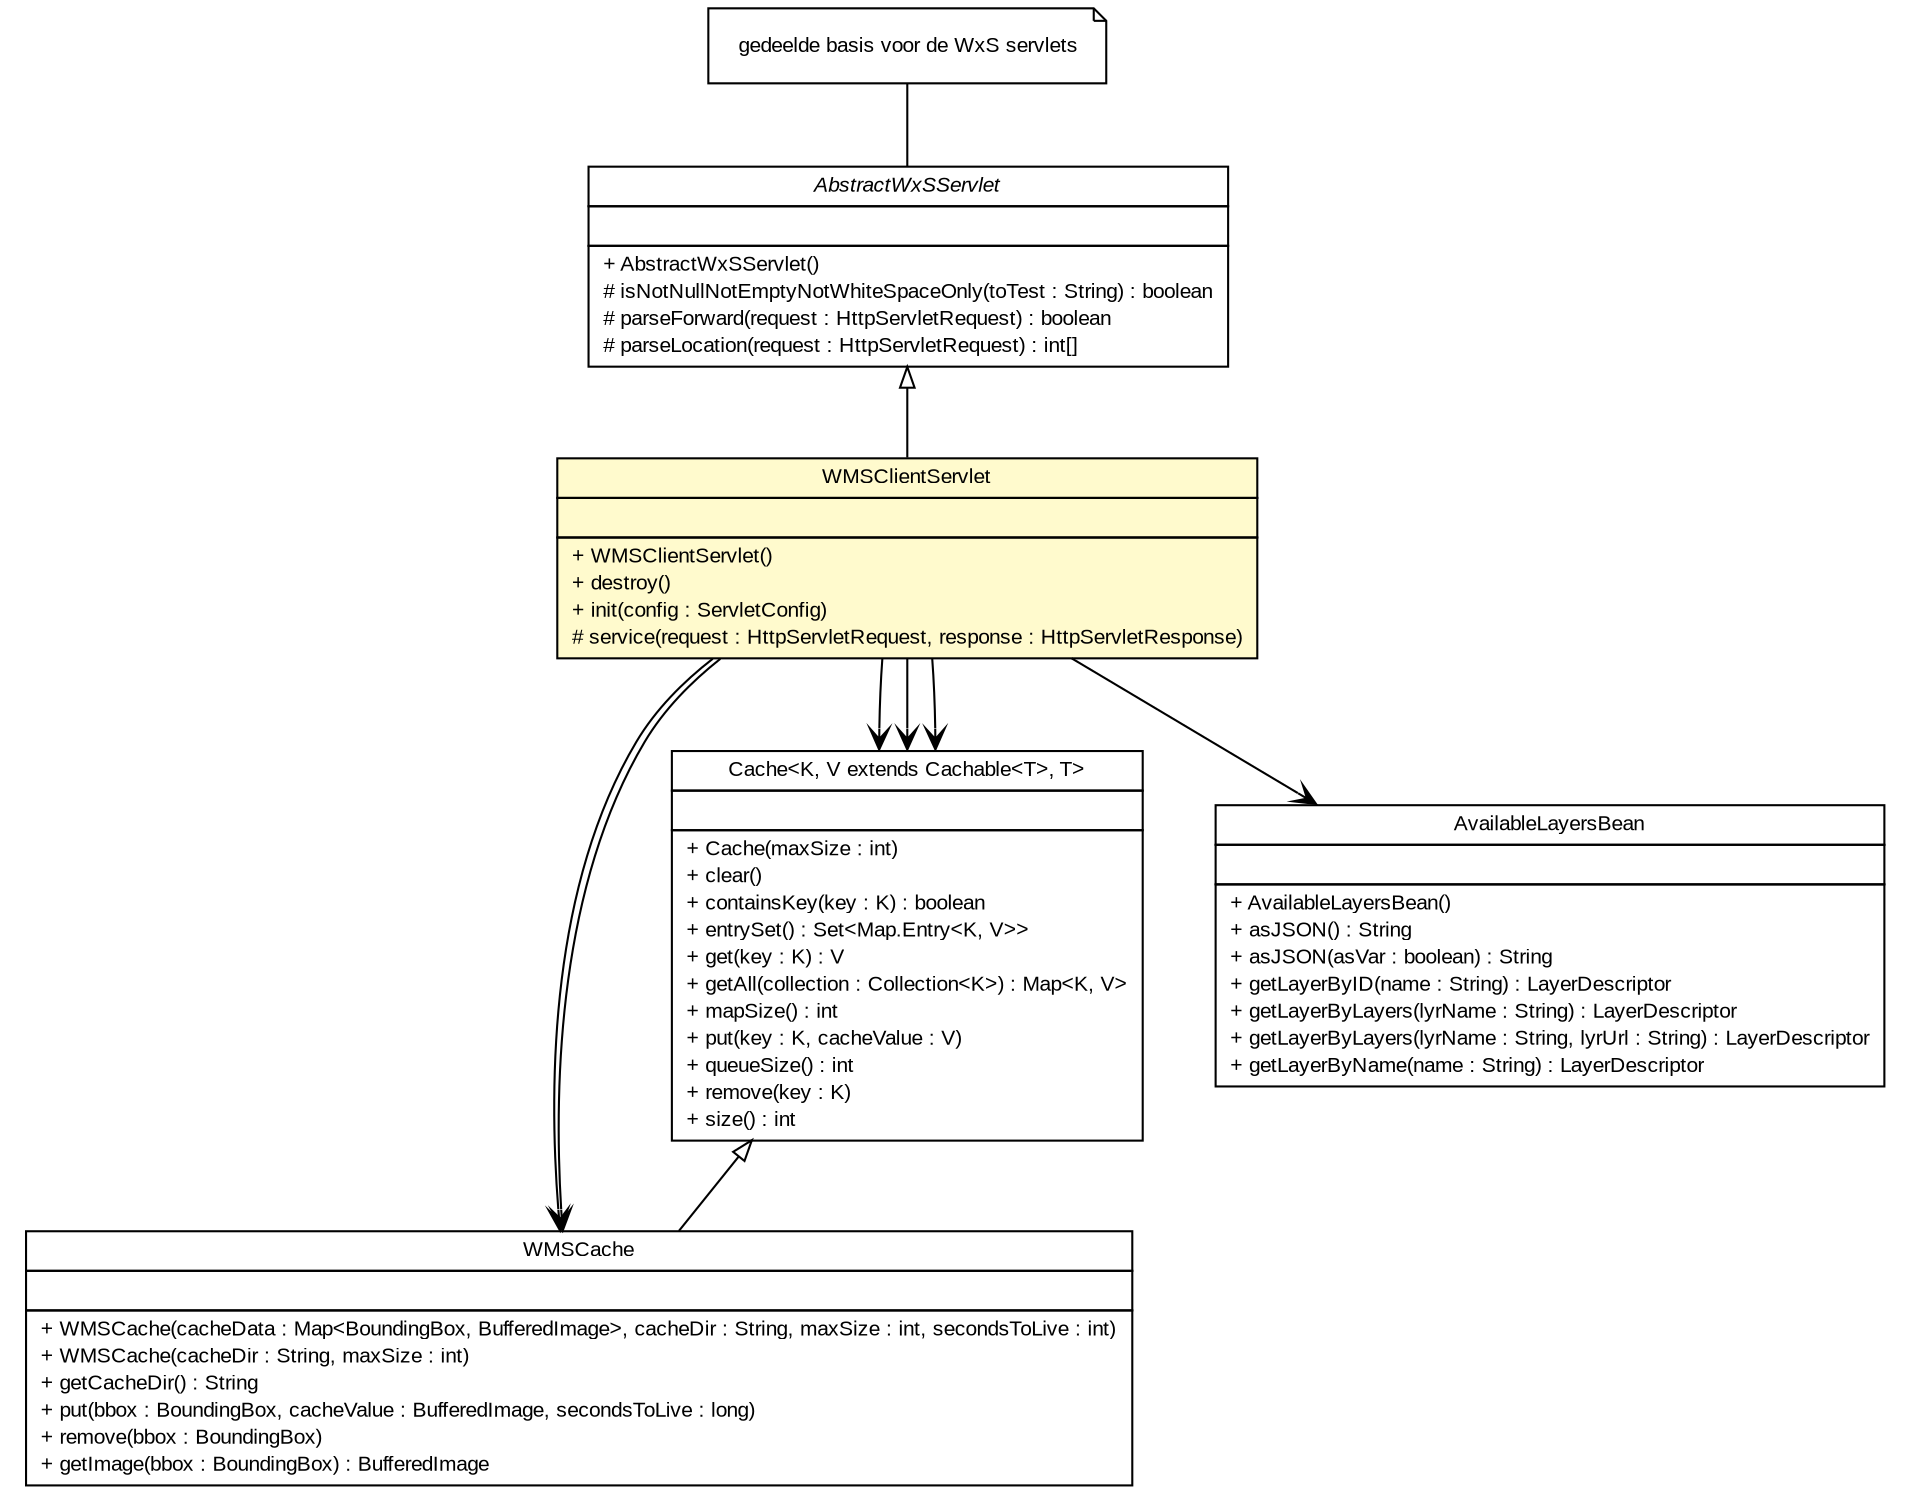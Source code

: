#!/usr/local/bin/dot
#
# Class diagram 
# Generated by UMLGraph version R5_6 (http://www.umlgraph.org/)
#

digraph G {
	edge [fontname="arial",fontsize=10,labelfontname="arial",labelfontsize=10];
	node [fontname="arial",fontsize=10,shape=plaintext];
	nodesep=0.25;
	ranksep=0.5;
	// nl.mineleni.cbsviewer.servlet.AbstractWxSServlet
	c2704 [label=<<table title="nl.mineleni.cbsviewer.servlet.AbstractWxSServlet" border="0" cellborder="1" cellspacing="0" cellpadding="2" port="p" href="../AbstractWxSServlet.html">
		<tr><td><table border="0" cellspacing="0" cellpadding="1">
<tr><td align="center" balign="center"><font face="arial italic"> AbstractWxSServlet </font></td></tr>
		</table></td></tr>
		<tr><td><table border="0" cellspacing="0" cellpadding="1">
<tr><td align="left" balign="left">  </td></tr>
		</table></td></tr>
		<tr><td><table border="0" cellspacing="0" cellpadding="1">
<tr><td align="left" balign="left"> + AbstractWxSServlet() </td></tr>
<tr><td align="left" balign="left"> # isNotNullNotEmptyNotWhiteSpaceOnly(toTest : String) : boolean </td></tr>
<tr><td align="left" balign="left"> # parseForward(request : HttpServletRequest) : boolean </td></tr>
<tr><td align="left" balign="left"> # parseLocation(request : HttpServletRequest) : int[] </td></tr>
		</table></td></tr>
		</table>>, URL="../AbstractWxSServlet.html", fontname="arial", fontcolor="black", fontsize=10.0];
	// Note annotation
	n0cc2704 [label=<<table title="nl.mineleni.cbsviewer.servlet.AbstractWxSServlet" border="0" cellborder="0" cellspacing="0" cellpadding="2" port="p" href="../AbstractWxSServlet.html">
		<tr><td><table border="0" cellspacing="0" cellpadding="1">
<tr><td align="left" balign="left"> gedeelde basis voor de WxS servlets </td></tr>
		</table></td></tr>
		</table>>, fontname="arial", fontcolor="black", fontsize=10.0, shape=note];
	n0cc2704 -> c2704:p[arrowhead=none];
	// nl.mineleni.cbsviewer.servlet.wms.WMSClientServlet
	c2710 [label=<<table title="nl.mineleni.cbsviewer.servlet.wms.WMSClientServlet" border="0" cellborder="1" cellspacing="0" cellpadding="2" port="p" bgcolor="lemonChiffon" href="./WMSClientServlet.html">
		<tr><td><table border="0" cellspacing="0" cellpadding="1">
<tr><td align="center" balign="center"> WMSClientServlet </td></tr>
		</table></td></tr>
		<tr><td><table border="0" cellspacing="0" cellpadding="1">
<tr><td align="left" balign="left">  </td></tr>
		</table></td></tr>
		<tr><td><table border="0" cellspacing="0" cellpadding="1">
<tr><td align="left" balign="left"> + WMSClientServlet() </td></tr>
<tr><td align="left" balign="left"> + destroy() </td></tr>
<tr><td align="left" balign="left"> + init(config : ServletConfig) </td></tr>
<tr><td align="left" balign="left"> # service(request : HttpServletRequest, response : HttpServletResponse) </td></tr>
		</table></td></tr>
		</table>>, URL="./WMSClientServlet.html", fontname="arial", fontcolor="black", fontsize=10.0];
	// nl.mineleni.cbsviewer.servlet.wms.cache.WMSCache
	c2714 [label=<<table title="nl.mineleni.cbsviewer.servlet.wms.cache.WMSCache" border="0" cellborder="1" cellspacing="0" cellpadding="2" port="p" href="./cache/WMSCache.html">
		<tr><td><table border="0" cellspacing="0" cellpadding="1">
<tr><td align="center" balign="center"> WMSCache </td></tr>
		</table></td></tr>
		<tr><td><table border="0" cellspacing="0" cellpadding="1">
<tr><td align="left" balign="left">  </td></tr>
		</table></td></tr>
		<tr><td><table border="0" cellspacing="0" cellpadding="1">
<tr><td align="left" balign="left"> + WMSCache(cacheData : Map&lt;BoundingBox, BufferedImage&gt;, cacheDir : String, maxSize : int, secondsToLive : int) </td></tr>
<tr><td align="left" balign="left"> + WMSCache(cacheDir : String, maxSize : int) </td></tr>
<tr><td align="left" balign="left"> + getCacheDir() : String </td></tr>
<tr><td align="left" balign="left"> + put(bbox : BoundingBox, cacheValue : BufferedImage, secondsToLive : long) </td></tr>
<tr><td align="left" balign="left"> + remove(bbox : BoundingBox) </td></tr>
<tr><td align="left" balign="left"> + getImage(bbox : BoundingBox) : BufferedImage </td></tr>
		</table></td></tr>
		</table>>, URL="./cache/WMSCache.html", fontname="arial", fontcolor="black", fontsize=10.0];
	// nl.mineleni.cbsviewer.servlet.wms.cache.Cache<K, V extends nl.mineleni.cbsviewer.servlet.wms.cache.Cachable<T>, T>
	c2717 [label=<<table title="nl.mineleni.cbsviewer.servlet.wms.cache.Cache" border="0" cellborder="1" cellspacing="0" cellpadding="2" port="p" href="./cache/Cache.html">
		<tr><td><table border="0" cellspacing="0" cellpadding="1">
<tr><td align="center" balign="center"> Cache&lt;K, V extends Cachable&lt;T&gt;, T&gt; </td></tr>
		</table></td></tr>
		<tr><td><table border="0" cellspacing="0" cellpadding="1">
<tr><td align="left" balign="left">  </td></tr>
		</table></td></tr>
		<tr><td><table border="0" cellspacing="0" cellpadding="1">
<tr><td align="left" balign="left"> + Cache(maxSize : int) </td></tr>
<tr><td align="left" balign="left"> + clear() </td></tr>
<tr><td align="left" balign="left"> + containsKey(key : K) : boolean </td></tr>
<tr><td align="left" balign="left"> + entrySet() : Set&lt;Map.Entry&lt;K, V&gt;&gt; </td></tr>
<tr><td align="left" balign="left"> + get(key : K) : V </td></tr>
<tr><td align="left" balign="left"> + getAll(collection : Collection&lt;K&gt;) : Map&lt;K, V&gt; </td></tr>
<tr><td align="left" balign="left"> + mapSize() : int </td></tr>
<tr><td align="left" balign="left"> + put(key : K, cacheValue : V) </td></tr>
<tr><td align="left" balign="left"> + queueSize() : int </td></tr>
<tr><td align="left" balign="left"> + remove(key : K) </td></tr>
<tr><td align="left" balign="left"> + size() : int </td></tr>
		</table></td></tr>
		</table>>, URL="./cache/Cache.html", fontname="arial", fontcolor="black", fontsize=10.0];
	// nl.mineleni.cbsviewer.util.AvailableLayersBean
	c2727 [label=<<table title="nl.mineleni.cbsviewer.util.AvailableLayersBean" border="0" cellborder="1" cellspacing="0" cellpadding="2" port="p" href="../../util/AvailableLayersBean.html">
		<tr><td><table border="0" cellspacing="0" cellpadding="1">
<tr><td align="center" balign="center"> AvailableLayersBean </td></tr>
		</table></td></tr>
		<tr><td><table border="0" cellspacing="0" cellpadding="1">
<tr><td align="left" balign="left">  </td></tr>
		</table></td></tr>
		<tr><td><table border="0" cellspacing="0" cellpadding="1">
<tr><td align="left" balign="left"> + AvailableLayersBean() </td></tr>
<tr><td align="left" balign="left"> + asJSON() : String </td></tr>
<tr><td align="left" balign="left"> + asJSON(asVar : boolean) : String </td></tr>
<tr><td align="left" balign="left"> + getLayerByID(name : String) : LayerDescriptor </td></tr>
<tr><td align="left" balign="left"> + getLayerByLayers(lyrName : String) : LayerDescriptor </td></tr>
<tr><td align="left" balign="left"> + getLayerByLayers(lyrName : String, lyrUrl : String) : LayerDescriptor </td></tr>
<tr><td align="left" balign="left"> + getLayerByName(name : String) : LayerDescriptor </td></tr>
		</table></td></tr>
		</table>>, URL="../../util/AvailableLayersBean.html", fontname="arial", fontcolor="black", fontsize=10.0];
	//nl.mineleni.cbsviewer.servlet.wms.WMSClientServlet extends nl.mineleni.cbsviewer.servlet.AbstractWxSServlet
	c2704:p -> c2710:p [dir=back,arrowtail=empty];
	//nl.mineleni.cbsviewer.servlet.wms.cache.WMSCache extends nl.mineleni.cbsviewer.servlet.wms.cache.Cache<org.opengis.geometry.BoundingBox, nl.mineleni.cbsviewer.servlet.wms.cache.CacheImage, java.awt.image.BufferedImage>
	c2717:p -> c2714:p [dir=back,arrowtail=empty];
	// nl.mineleni.cbsviewer.servlet.wms.WMSClientServlet NAVASSOC nl.mineleni.cbsviewer.servlet.wms.cache.Cache<K, V extends nl.mineleni.cbsviewer.servlet.wms.cache.Cachable<T>, T>
	c2710:p -> c2717:p [taillabel="", label="", headlabel="", fontname="arial", fontcolor="black", fontsize=10.0, color="black", arrowhead=open];
	// nl.mineleni.cbsviewer.servlet.wms.WMSClientServlet NAVASSOC nl.mineleni.cbsviewer.servlet.wms.cache.Cache<K, V extends nl.mineleni.cbsviewer.servlet.wms.cache.Cachable<T>, T>
	c2710:p -> c2717:p [taillabel="", label="", headlabel="", fontname="arial", fontcolor="black", fontsize=10.0, color="black", arrowhead=open];
	// nl.mineleni.cbsviewer.servlet.wms.WMSClientServlet NAVASSOC nl.mineleni.cbsviewer.servlet.wms.cache.Cache<K, V extends nl.mineleni.cbsviewer.servlet.wms.cache.Cachable<T>, T>
	c2710:p -> c2717:p [taillabel="", label="", headlabel="", fontname="arial", fontcolor="black", fontsize=10.0, color="black", arrowhead=open];
	// nl.mineleni.cbsviewer.servlet.wms.WMSClientServlet NAVASSOC nl.mineleni.cbsviewer.util.AvailableLayersBean
	c2710:p -> c2727:p [taillabel="", label="", headlabel="", fontname="arial", fontcolor="black", fontsize=10.0, color="black", arrowhead=open];
	// nl.mineleni.cbsviewer.servlet.wms.WMSClientServlet NAVASSOC nl.mineleni.cbsviewer.servlet.wms.cache.WMSCache
	c2710:p -> c2714:p [taillabel="", label="", headlabel="", fontname="arial", fontcolor="black", fontsize=10.0, color="black", arrowhead=open];
	// nl.mineleni.cbsviewer.servlet.wms.WMSClientServlet NAVASSOC nl.mineleni.cbsviewer.servlet.wms.cache.WMSCache
	c2710:p -> c2714:p [taillabel="", label="", headlabel="", fontname="arial", fontcolor="black", fontsize=10.0, color="black", arrowhead=open];
}

